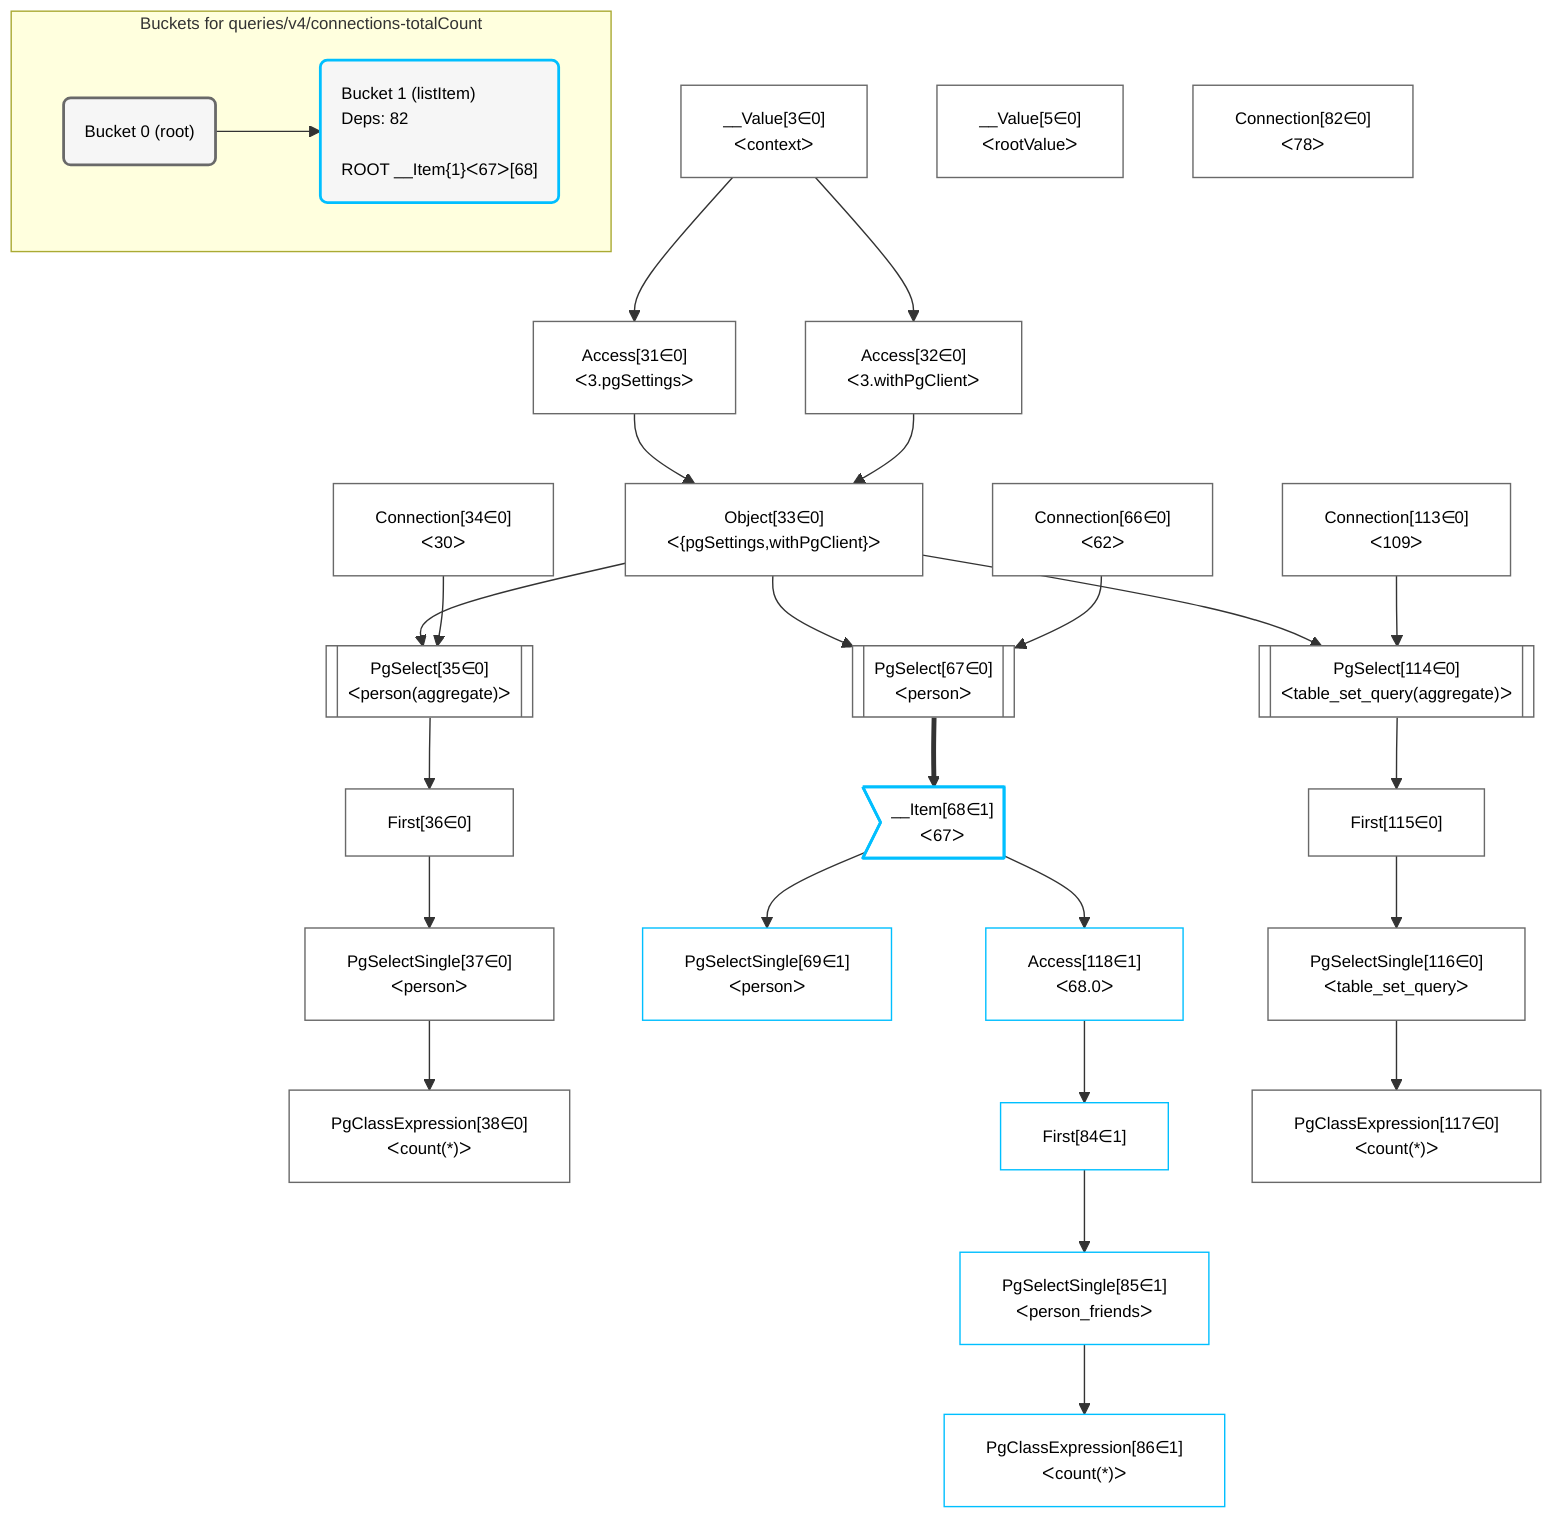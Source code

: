 %%{init: {'themeVariables': { 'fontSize': '12px'}}}%%
graph TD
    classDef path fill:#eee,stroke:#000,color:#000
    classDef plan fill:#fff,stroke-width:1px,color:#000
    classDef itemplan fill:#fff,stroke-width:2px,color:#000
    classDef sideeffectplan fill:#f00,stroke-width:2px,color:#000
    classDef bucket fill:#f6f6f6,color:#000,stroke-width:2px,text-align:left


    %% define steps
    __Value3["__Value[3∈0]<br />ᐸcontextᐳ"]:::plan
    __Value5["__Value[5∈0]<br />ᐸrootValueᐳ"]:::plan
    Access31["Access[31∈0]<br />ᐸ3.pgSettingsᐳ"]:::plan
    Access32["Access[32∈0]<br />ᐸ3.withPgClientᐳ"]:::plan
    Object33["Object[33∈0]<br />ᐸ{pgSettings,withPgClient}ᐳ"]:::plan
    Connection34["Connection[34∈0]<br />ᐸ30ᐳ"]:::plan
    PgSelect35[["PgSelect[35∈0]<br />ᐸperson(aggregate)ᐳ"]]:::plan
    First36["First[36∈0]"]:::plan
    PgSelectSingle37["PgSelectSingle[37∈0]<br />ᐸpersonᐳ"]:::plan
    PgClassExpression38["PgClassExpression[38∈0]<br />ᐸcount(*)ᐳ"]:::plan
    Connection66["Connection[66∈0]<br />ᐸ62ᐳ"]:::plan
    PgSelect67[["PgSelect[67∈0]<br />ᐸpersonᐳ"]]:::plan
    __Item68>"__Item[68∈1]<br />ᐸ67ᐳ"]:::itemplan
    PgSelectSingle69["PgSelectSingle[69∈1]<br />ᐸpersonᐳ"]:::plan
    Connection82["Connection[82∈0]<br />ᐸ78ᐳ"]:::plan
    Access118["Access[118∈1]<br />ᐸ68.0ᐳ"]:::plan
    First84["First[84∈1]"]:::plan
    PgSelectSingle85["PgSelectSingle[85∈1]<br />ᐸperson_friendsᐳ"]:::plan
    PgClassExpression86["PgClassExpression[86∈1]<br />ᐸcount(*)ᐳ"]:::plan
    Connection113["Connection[113∈0]<br />ᐸ109ᐳ"]:::plan
    PgSelect114[["PgSelect[114∈0]<br />ᐸtable_set_query(aggregate)ᐳ"]]:::plan
    First115["First[115∈0]"]:::plan
    PgSelectSingle116["PgSelectSingle[116∈0]<br />ᐸtable_set_queryᐳ"]:::plan
    PgClassExpression117["PgClassExpression[117∈0]<br />ᐸcount(*)ᐳ"]:::plan

    %% plan dependencies
    __Value3 --> Access31
    __Value3 --> Access32
    Access31 & Access32 --> Object33
    Object33 & Connection34 --> PgSelect35
    PgSelect35 --> First36
    First36 --> PgSelectSingle37
    PgSelectSingle37 --> PgClassExpression38
    Object33 & Connection66 --> PgSelect67
    PgSelect67 ==> __Item68
    __Item68 --> PgSelectSingle69
    __Item68 --> Access118
    Access118 --> First84
    First84 --> PgSelectSingle85
    PgSelectSingle85 --> PgClassExpression86
    Object33 & Connection113 --> PgSelect114
    PgSelect114 --> First115
    First115 --> PgSelectSingle116
    PgSelectSingle116 --> PgClassExpression117

    subgraph "Buckets for queries/v4/connections-totalCount"
    Bucket0("Bucket 0 (root)"):::bucket
    classDef bucket0 stroke:#696969
    class Bucket0,__Value3,__Value5,Access31,Access32,Object33,Connection34,PgSelect35,First36,PgSelectSingle37,PgClassExpression38,Connection66,PgSelect67,Connection82,Connection113,PgSelect114,First115,PgSelectSingle116,PgClassExpression117 bucket0
    Bucket1("Bucket 1 (listItem)<br />Deps: 82<br /><br />ROOT __Item{1}ᐸ67ᐳ[68]"):::bucket
    classDef bucket1 stroke:#00bfff
    class Bucket1,__Item68,PgSelectSingle69,First84,PgSelectSingle85,PgClassExpression86,Access118 bucket1
    Bucket0 --> Bucket1
    end